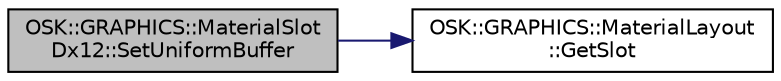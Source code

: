 digraph "OSK::GRAPHICS::MaterialSlotDx12::SetUniformBuffer"
{
 // LATEX_PDF_SIZE
  edge [fontname="Helvetica",fontsize="10",labelfontname="Helvetica",labelfontsize="10"];
  node [fontname="Helvetica",fontsize="10",shape=record];
  rankdir="LR";
  Node1 [label="OSK::GRAPHICS::MaterialSlot\lDx12::SetUniformBuffer",height=0.2,width=0.4,color="black", fillcolor="grey75", style="filled", fontcolor="black",tooltip="Establece el UNIFORM BUFFER que será asignado al binding con el nombre dado. Puede usarse esta funció..."];
  Node1 -> Node2 [color="midnightblue",fontsize="10",style="solid",fontname="Helvetica"];
  Node2 [label="OSK::GRAPHICS::MaterialLayout\l::GetSlot",height=0.2,width=0.4,color="black", fillcolor="white", style="filled",URL="$class_o_s_k_1_1_g_r_a_p_h_i_c_s_1_1_material_layout.html#a7a1845df7f0113a0285adfbea469df90",tooltip="Obtiene el slot con el nombre dado, si existe."];
}
